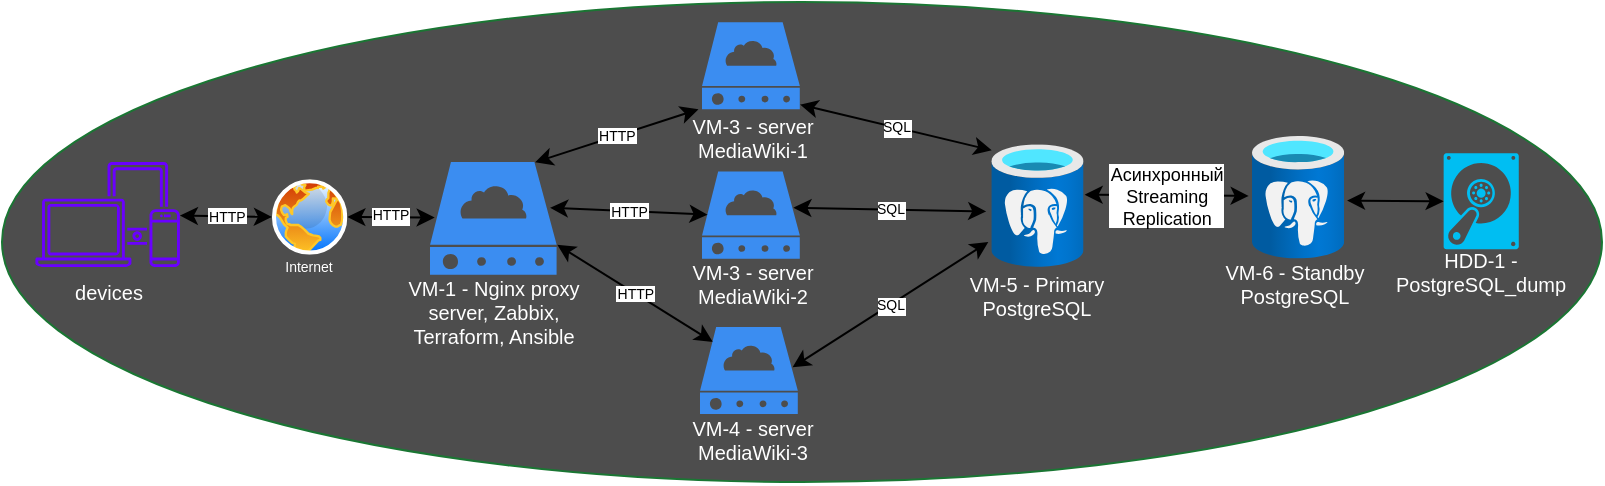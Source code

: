 <mxfile>
    <diagram name="Page-1" id="8NoAi405iV9w-lXr4pfd">
        <mxGraphModel dx="1586" dy="1124" grid="1" gridSize="10" guides="1" tooltips="1" connect="1" arrows="1" fold="1" page="1" pageScale="1" pageWidth="850" pageHeight="1100" background="none" math="0" shadow="0">
            <root>
                <mxCell id="0"/>
                <mxCell id="1" parent="0"/>
                <mxCell id="44" value="" style="ellipse;whiteSpace=wrap;html=1;fontSize=10;fillColor=#4D4D4D;fontColor=#ffffff;strokeColor=#1A7633;movable=1;resizable=1;rotatable=1;deletable=1;editable=1;connectable=1;" parent="1" vertex="1">
                    <mxGeometry x="10" y="150" width="800" height="240" as="geometry"/>
                </mxCell>
                <mxCell id="43" style="edgeStyle=none;html=1;exitX=-0.036;exitY=0.489;exitDx=0;exitDy=0;startArrow=classic;startFill=1;exitPerimeter=0;entryX=1.012;entryY=0.411;entryDx=0;entryDy=0;entryPerimeter=0;fontSize=11;strokeColor=#000000;" parent="1" source="94" target="32" edge="1">
                    <mxGeometry relative="1" as="geometry">
                        <mxPoint x="808.288" y="233.553" as="sourcePoint"/>
                        <mxPoint x="1013.914" y="158.463" as="targetPoint"/>
                    </mxGeometry>
                </mxCell>
                <mxCell id="90" value="Асинхронный&#10;Streaming&#10;Replication" style="edgeLabel;align=center;verticalAlign=middle;resizable=0;points=[];fontSize=9;spacing=2;rotation=0;labelBorderColor=none;" vertex="1" connectable="0" parent="43">
                    <mxGeometry relative="1" as="geometry">
                        <mxPoint as="offset"/>
                    </mxGeometry>
                </mxCell>
                <mxCell id="36" value="" style="edgeStyle=none;exitX=1.002;exitY=0.947;exitDx=0;exitDy=0;startArrow=classic;startFill=1;exitPerimeter=0;entryX=0.004;entryY=0.05;entryDx=0;entryDy=0;entryPerimeter=0;strokeColor=#000000;html=1;" parent="1" source="20" target="32" edge="1">
                    <mxGeometry relative="1" as="geometry">
                        <mxPoint x="539.886" y="188.474" as="sourcePoint"/>
                        <mxPoint x="611.485" y="243.905" as="targetPoint"/>
                    </mxGeometry>
                </mxCell>
                <mxCell id="80" value="SQL" style="edgeLabel;html=1;align=center;verticalAlign=middle;resizable=0;points=[];fontSize=7;" vertex="1" connectable="0" parent="36">
                    <mxGeometry relative="1" as="geometry">
                        <mxPoint as="offset"/>
                    </mxGeometry>
                </mxCell>
                <mxCell id="50" value="" style="verticalLabelPosition=bottom;html=1;verticalAlign=top;align=center;strokeColor=none;fillColor=#00BEF2;shape=mxgraph.azure.vhd;pointerEvents=1;" parent="1" vertex="1">
                    <mxGeometry x="730.824" y="225.622" width="37.561" height="48" as="geometry"/>
                </mxCell>
                <mxCell id="51" style="edgeStyle=none;html=1;exitX=1.031;exitY=0.527;exitDx=0;exitDy=0;startArrow=classic;startFill=1;exitPerimeter=0;entryX=0;entryY=0.5;entryDx=0;entryDy=0;entryPerimeter=0;strokeColor=#000000;" parent="1" source="94" target="50" edge="1">
                    <mxGeometry relative="1" as="geometry">
                        <mxPoint x="861.247" y="233.623" as="sourcePoint"/>
                        <mxPoint x="856.796" y="240.943" as="targetPoint"/>
                    </mxGeometry>
                </mxCell>
                <mxCell id="9" value="" style="aspect=fixed;perimeter=ellipsePerimeter;html=1;align=center;shadow=0;dashed=0;spacingTop=3;image;image=img/lib/active_directory/internet_globe.svg;" parent="1" vertex="1">
                    <mxGeometry x="144.967" y="238.64" width="37.71" height="37.71" as="geometry"/>
                </mxCell>
                <mxCell id="11" value="" style="edgeStyle=none;startArrow=classic;startFill=1;entryX=0;entryY=0.5;entryDx=0;entryDy=0;strokeColor=#000000;" parent="1" source="97" target="9" edge="1">
                    <mxGeometry relative="1" as="geometry">
                        <mxPoint x="181.805" y="294.208" as="targetPoint"/>
                        <mxPoint x="55.067" y="265.12" as="sourcePoint"/>
                    </mxGeometry>
                </mxCell>
                <mxCell id="72" value="HTTP" style="edgeLabel;align=center;verticalAlign=middle;resizable=0;points=[];fontSize=7;" vertex="1" connectable="0" parent="11">
                    <mxGeometry x="0.058" relative="1" as="geometry">
                        <mxPoint x="-1" as="offset"/>
                    </mxGeometry>
                </mxCell>
                <mxCell id="31" style="edgeStyle=none;html=1;entryX=0.037;entryY=0.493;entryDx=0;entryDy=0;entryPerimeter=0;startArrow=classic;startFill=1;strokeColor=#000000;" parent="1" source="9" target="153" edge="1">
                    <mxGeometry relative="1" as="geometry">
                        <mxPoint x="211.131" y="265.613" as="targetPoint"/>
                    </mxGeometry>
                </mxCell>
                <mxCell id="75" value="HTTP" style="edgeLabel;html=1;align=center;verticalAlign=middle;resizable=0;points=[];fontSize=7;" vertex="1" connectable="0" parent="31">
                    <mxGeometry x="0.212" relative="1" as="geometry">
                        <mxPoint x="-5" y="-1" as="offset"/>
                    </mxGeometry>
                </mxCell>
                <mxCell id="30" style="edgeStyle=none;html=1;exitX=0.829;exitY=0.003;exitDx=0;exitDy=0;entryX=-0.036;entryY=1.001;entryDx=0;entryDy=0;entryPerimeter=0;startArrow=classic;startFill=1;exitPerimeter=0;strokeColor=#000000;" parent="1" source="153" target="20" edge="1">
                    <mxGeometry relative="1" as="geometry">
                        <mxPoint x="290.81" y="240" as="sourcePoint"/>
                        <mxPoint x="545.52" y="217.178" as="targetPoint"/>
                    </mxGeometry>
                </mxCell>
                <mxCell id="77" value="HTTP" style="edgeLabel;align=center;verticalAlign=middle;resizable=0;points=[];fontSize=7;" vertex="1" connectable="0" parent="30">
                    <mxGeometry relative="1" as="geometry">
                        <mxPoint as="offset"/>
                    </mxGeometry>
                </mxCell>
                <mxCell id="94" value="" style="aspect=fixed;html=1;points=[];align=center;image;fontSize=12;image=img/lib/azure2/databases/Azure_Database_PostgreSQL_Server.svg;" vertex="1" parent="1">
                    <mxGeometry x="635.001" y="216.89" width="46.089" height="61.455" as="geometry"/>
                </mxCell>
                <mxCell id="95" value="&lt;font color=&quot;#ffffff&quot; style=&quot;font-size: 10px;&quot;&gt;VM-6 - Standby PostgreSQL&lt;/font&gt;" style="text;strokeColor=none;align=center;fillColor=none;html=1;verticalAlign=middle;whiteSpace=wrap;rounded=0;fontSize=10;" vertex="1" parent="1">
                    <mxGeometry x="620" y="279.57" width="73.42" height="22.25" as="geometry"/>
                </mxCell>
                <mxCell id="96" value="&lt;font color=&quot;#ffffff&quot; style=&quot;font-size: 10px;&quot;&gt;HDD-1 - PostgreSQL_dump&lt;/font&gt;" style="text;strokeColor=none;align=center;fillColor=none;html=1;verticalAlign=middle;whiteSpace=wrap;rounded=0;fontSize=10;" vertex="1" parent="1">
                    <mxGeometry x="710.004" y="273.621" width="79.191" height="22.259" as="geometry"/>
                </mxCell>
                <mxCell id="97" value="&lt;font color=&quot;#ffffff&quot; style=&quot;font-size: 10px;&quot;&gt;devices&lt;/font&gt;" style="sketch=0;outlineConnect=0;dashed=0;verticalLabelPosition=bottom;verticalAlign=top;align=center;html=1;fontSize=7;fontStyle=0;shape=mxgraph.aws4.illustration_devices;pointerEvents=1;aspect=fixed;fillColor=#6a00ff;strokeColor=#3700CC;fontColor=#ffffff;" vertex="1" parent="1">
                    <mxGeometry x="25.3" y="230" width="75.06" height="52.54" as="geometry"/>
                </mxCell>
                <mxCell id="20" value="" style="sketch=0;html=1;aspect=fixed;strokeColor=none;shadow=0;align=center;verticalAlign=top;fillColor=#3B8DF1;shape=mxgraph.gcp2.cloud_server" parent="1" vertex="1">
                    <mxGeometry x="360" y="160.08" width="48.93" height="43.54" as="geometry"/>
                </mxCell>
                <mxCell id="18" value="&lt;font style=&quot;font-size: 10px;&quot; color=&quot;#ffffff&quot;&gt;VM-1 - Nginx proxy server, Zabbix, Terraform, Ansible&lt;/font&gt;" style="text;strokeColor=none;align=center;fillColor=none;html=1;verticalAlign=middle;whiteSpace=wrap;rounded=0;fontSize=10;glass=0;shadow=0;strokeWidth=1;" parent="1" vertex="1">
                    <mxGeometry x="210.76" y="286.37" width="89.81" height="38.09" as="geometry"/>
                </mxCell>
                <mxCell id="153" value="" style="sketch=0;html=1;aspect=fixed;strokeColor=none;shadow=0;align=center;verticalAlign=top;fillColor=#3B8DF1;shape=mxgraph.gcp2.cloud_server" vertex="1" parent="1">
                    <mxGeometry x="224" y="230" width="63.34" height="56.37" as="geometry"/>
                </mxCell>
                <mxCell id="155" value="" style="sketch=0;html=1;aspect=fixed;strokeColor=none;shadow=0;align=center;verticalAlign=top;fillColor=#3B8DF1;shape=mxgraph.gcp2.cloud_server" vertex="1" parent="1">
                    <mxGeometry x="360" y="234.81" width="48.93" height="43.54" as="geometry"/>
                </mxCell>
                <mxCell id="157" style="edgeStyle=none;html=1;exitX=0.948;exitY=0.406;exitDx=0;exitDy=0;entryX=0.057;entryY=0.494;entryDx=0;entryDy=0;entryPerimeter=0;startArrow=classic;startFill=1;exitPerimeter=0;strokeColor=#000000;" edge="1" parent="1" source="153" target="155">
                    <mxGeometry relative="1" as="geometry">
                        <mxPoint x="260.563" y="251.851" as="sourcePoint"/>
                        <mxPoint x="298.239" y="224.284" as="targetPoint"/>
                    </mxGeometry>
                </mxCell>
                <mxCell id="158" value="HTTP" style="edgeLabel;align=center;verticalAlign=middle;resizable=0;points=[];fontSize=7;" vertex="1" connectable="0" parent="157">
                    <mxGeometry relative="1" as="geometry">
                        <mxPoint as="offset"/>
                    </mxGeometry>
                </mxCell>
                <mxCell id="159" value="" style="sketch=0;html=1;aspect=fixed;strokeColor=none;shadow=0;align=center;verticalAlign=top;fillColor=#3B8DF1;shape=mxgraph.gcp2.cloud_server" vertex="1" parent="1">
                    <mxGeometry x="359" y="312.46" width="48.93" height="43.54" as="geometry"/>
                </mxCell>
                <mxCell id="160" value="&lt;p style=&quot;line-height: 120%; font-size: 10px;&quot;&gt;&lt;font color=&quot;#ffffff&quot; style=&quot;font-size: 10px;&quot;&gt;VM-4 - server MediaWiki-3&lt;/font&gt;&lt;/p&gt;" style="text;strokeColor=none;align=center;fillColor=none;html=1;verticalAlign=middle;whiteSpace=wrap;rounded=0;fontSize=10;" vertex="1" parent="1">
                    <mxGeometry x="349.71" y="359" width="70.5" height="20" as="geometry"/>
                </mxCell>
                <mxCell id="161" style="edgeStyle=none;html=1;exitX=1.005;exitY=0.735;exitDx=0;exitDy=0;entryX=0.13;entryY=0.171;entryDx=0;entryDy=0;entryPerimeter=0;startArrow=classic;startFill=1;exitPerimeter=0;strokeColor=#000000;" edge="1" parent="1" source="153" target="159">
                    <mxGeometry relative="1" as="geometry">
                        <mxPoint x="266.386" y="269.397" as="sourcePoint"/>
                        <mxPoint x="308.789" y="269.789" as="targetPoint"/>
                    </mxGeometry>
                </mxCell>
                <mxCell id="162" value="HTTP" style="edgeLabel;align=center;verticalAlign=middle;resizable=0;points=[];fontSize=7;" vertex="1" connectable="0" parent="161">
                    <mxGeometry relative="1" as="geometry">
                        <mxPoint as="offset"/>
                    </mxGeometry>
                </mxCell>
                <mxCell id="32" value="" style="aspect=fixed;html=1;points=[];align=center;image;fontSize=12;image=img/lib/azure2/databases/Azure_Database_PostgreSQL_Server.svg;" parent="1" vertex="1">
                    <mxGeometry x="504.674" y="221.084" width="46.089" height="61.455" as="geometry"/>
                </mxCell>
                <mxCell id="165" value="" style="edgeStyle=none;exitX=0.934;exitY=0.414;exitDx=0;exitDy=0;startArrow=classic;startFill=1;exitPerimeter=0;entryX=-0.056;entryY=0.547;entryDx=0;entryDy=0;entryPerimeter=0;strokeColor=#000000;html=1;" edge="1" parent="1" source="155" target="32">
                    <mxGeometry relative="1" as="geometry">
                        <mxPoint x="349.028" y="221.932" as="sourcePoint"/>
                        <mxPoint x="412.188" y="235.177" as="targetPoint"/>
                    </mxGeometry>
                </mxCell>
                <mxCell id="166" value="SQL" style="edgeLabel;html=1;align=center;verticalAlign=middle;resizable=0;points=[];fontSize=7;" vertex="1" connectable="0" parent="165">
                    <mxGeometry relative="1" as="geometry">
                        <mxPoint as="offset"/>
                    </mxGeometry>
                </mxCell>
                <mxCell id="167" value="" style="edgeStyle=none;exitX=0.946;exitY=0.464;exitDx=0;exitDy=0;startArrow=classic;startFill=1;exitPerimeter=0;strokeColor=#000000;html=1;entryX=-0.033;entryY=0.796;entryDx=0;entryDy=0;entryPerimeter=0;" edge="1" parent="1" source="159" target="32">
                    <mxGeometry relative="1" as="geometry">
                        <mxPoint x="351.701" y="266.306" as="sourcePoint"/>
                        <mxPoint x="409.423" y="265.72" as="targetPoint"/>
                    </mxGeometry>
                </mxCell>
                <mxCell id="168" value="SQL" style="edgeLabel;html=1;align=center;verticalAlign=middle;resizable=0;points=[];fontSize=7;" vertex="1" connectable="0" parent="167">
                    <mxGeometry relative="1" as="geometry">
                        <mxPoint as="offset"/>
                    </mxGeometry>
                </mxCell>
                <mxCell id="169" value="&lt;font style=&quot;font-size: 7px;&quot; color=&quot;#ffffff&quot;&gt;Internet&lt;/font&gt;" style="text;strokeColor=none;align=center;fillColor=none;html=1;verticalAlign=middle;whiteSpace=wrap;rounded=0;fontSize=7;" vertex="1" parent="1">
                    <mxGeometry x="147.48" y="275.38" width="32.68" height="14.74" as="geometry"/>
                </mxCell>
                <mxCell id="170" value="&lt;p style=&quot;line-height: 120%; font-size: 10px;&quot;&gt;&lt;font color=&quot;#ffffff&quot; style=&quot;font-size: 10px;&quot;&gt;VM-3 - server MediaWiki-2&lt;/font&gt;&lt;/p&gt;" style="text;strokeColor=none;align=center;fillColor=none;html=1;verticalAlign=middle;whiteSpace=wrap;rounded=0;fontSize=10;" vertex="1" parent="1">
                    <mxGeometry x="349.71" y="280.69" width="70.5" height="20" as="geometry"/>
                </mxCell>
                <mxCell id="171" value="&lt;p style=&quot;line-height: 120%; font-size: 10px;&quot;&gt;&lt;font color=&quot;#ffffff&quot; style=&quot;font-size: 10px;&quot;&gt;VM-3 - server MediaWiki-1&lt;/font&gt;&lt;/p&gt;" style="text;strokeColor=none;align=center;fillColor=none;html=1;verticalAlign=middle;whiteSpace=wrap;rounded=0;fontSize=10;" vertex="1" parent="1">
                    <mxGeometry x="349.71" y="208" width="70.5" height="20" as="geometry"/>
                </mxCell>
                <mxCell id="34" value="&lt;font color=&quot;#ffffff&quot; style=&quot;font-size: 10px;&quot;&gt;VM-5 - Primary PostgreSQL&lt;/font&gt;" style="text;strokeColor=none;align=center;fillColor=none;html=1;verticalAlign=middle;whiteSpace=wrap;rounded=0;fontSize=10;" parent="1" vertex="1">
                    <mxGeometry x="492.348" y="286.365" width="70.74" height="22.254" as="geometry"/>
                </mxCell>
            </root>
        </mxGraphModel>
    </diagram>
</mxfile>